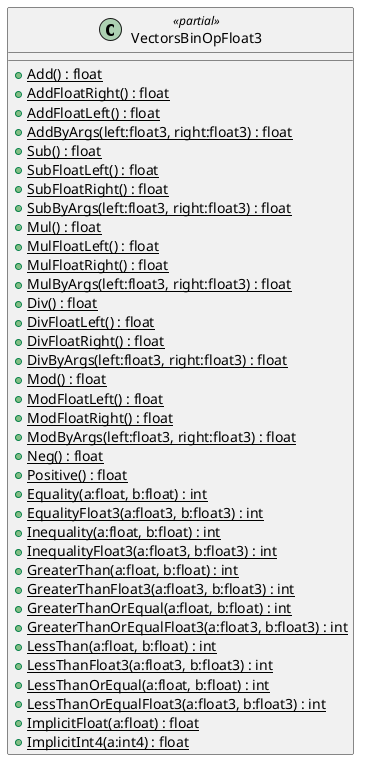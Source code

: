 @startuml
class VectorsBinOpFloat3 <<partial>> {
    + {static} Add() : float
    + {static} AddFloatRight() : float
    + {static} AddFloatLeft() : float
    + {static} AddByArgs(left:float3, right:float3) : float
    + {static} Sub() : float
    + {static} SubFloatLeft() : float
    + {static} SubFloatRight() : float
    + {static} SubByArgs(left:float3, right:float3) : float
    + {static} Mul() : float
    + {static} MulFloatLeft() : float
    + {static} MulFloatRight() : float
    + {static} MulByArgs(left:float3, right:float3) : float
    + {static} Div() : float
    + {static} DivFloatLeft() : float
    + {static} DivFloatRight() : float
    + {static} DivByArgs(left:float3, right:float3) : float
    + {static} Mod() : float
    + {static} ModFloatLeft() : float
    + {static} ModFloatRight() : float
    + {static} ModByArgs(left:float3, right:float3) : float
    + {static} Neg() : float
    + {static} Positive() : float
    + {static} Equality(a:float, b:float) : int
    + {static} EqualityFloat3(a:float3, b:float3) : int
    + {static} Inequality(a:float, b:float) : int
    + {static} InequalityFloat3(a:float3, b:float3) : int
    + {static} GreaterThan(a:float, b:float) : int
    + {static} GreaterThanFloat3(a:float3, b:float3) : int
    + {static} GreaterThanOrEqual(a:float, b:float) : int
    + {static} GreaterThanOrEqualFloat3(a:float3, b:float3) : int
    + {static} LessThan(a:float, b:float) : int
    + {static} LessThanFloat3(a:float3, b:float3) : int
    + {static} LessThanOrEqual(a:float, b:float) : int
    + {static} LessThanOrEqualFloat3(a:float3, b:float3) : int
    + {static} ImplicitFloat(a:float) : float
    + {static} ImplicitInt4(a:int4) : float
}
@enduml

